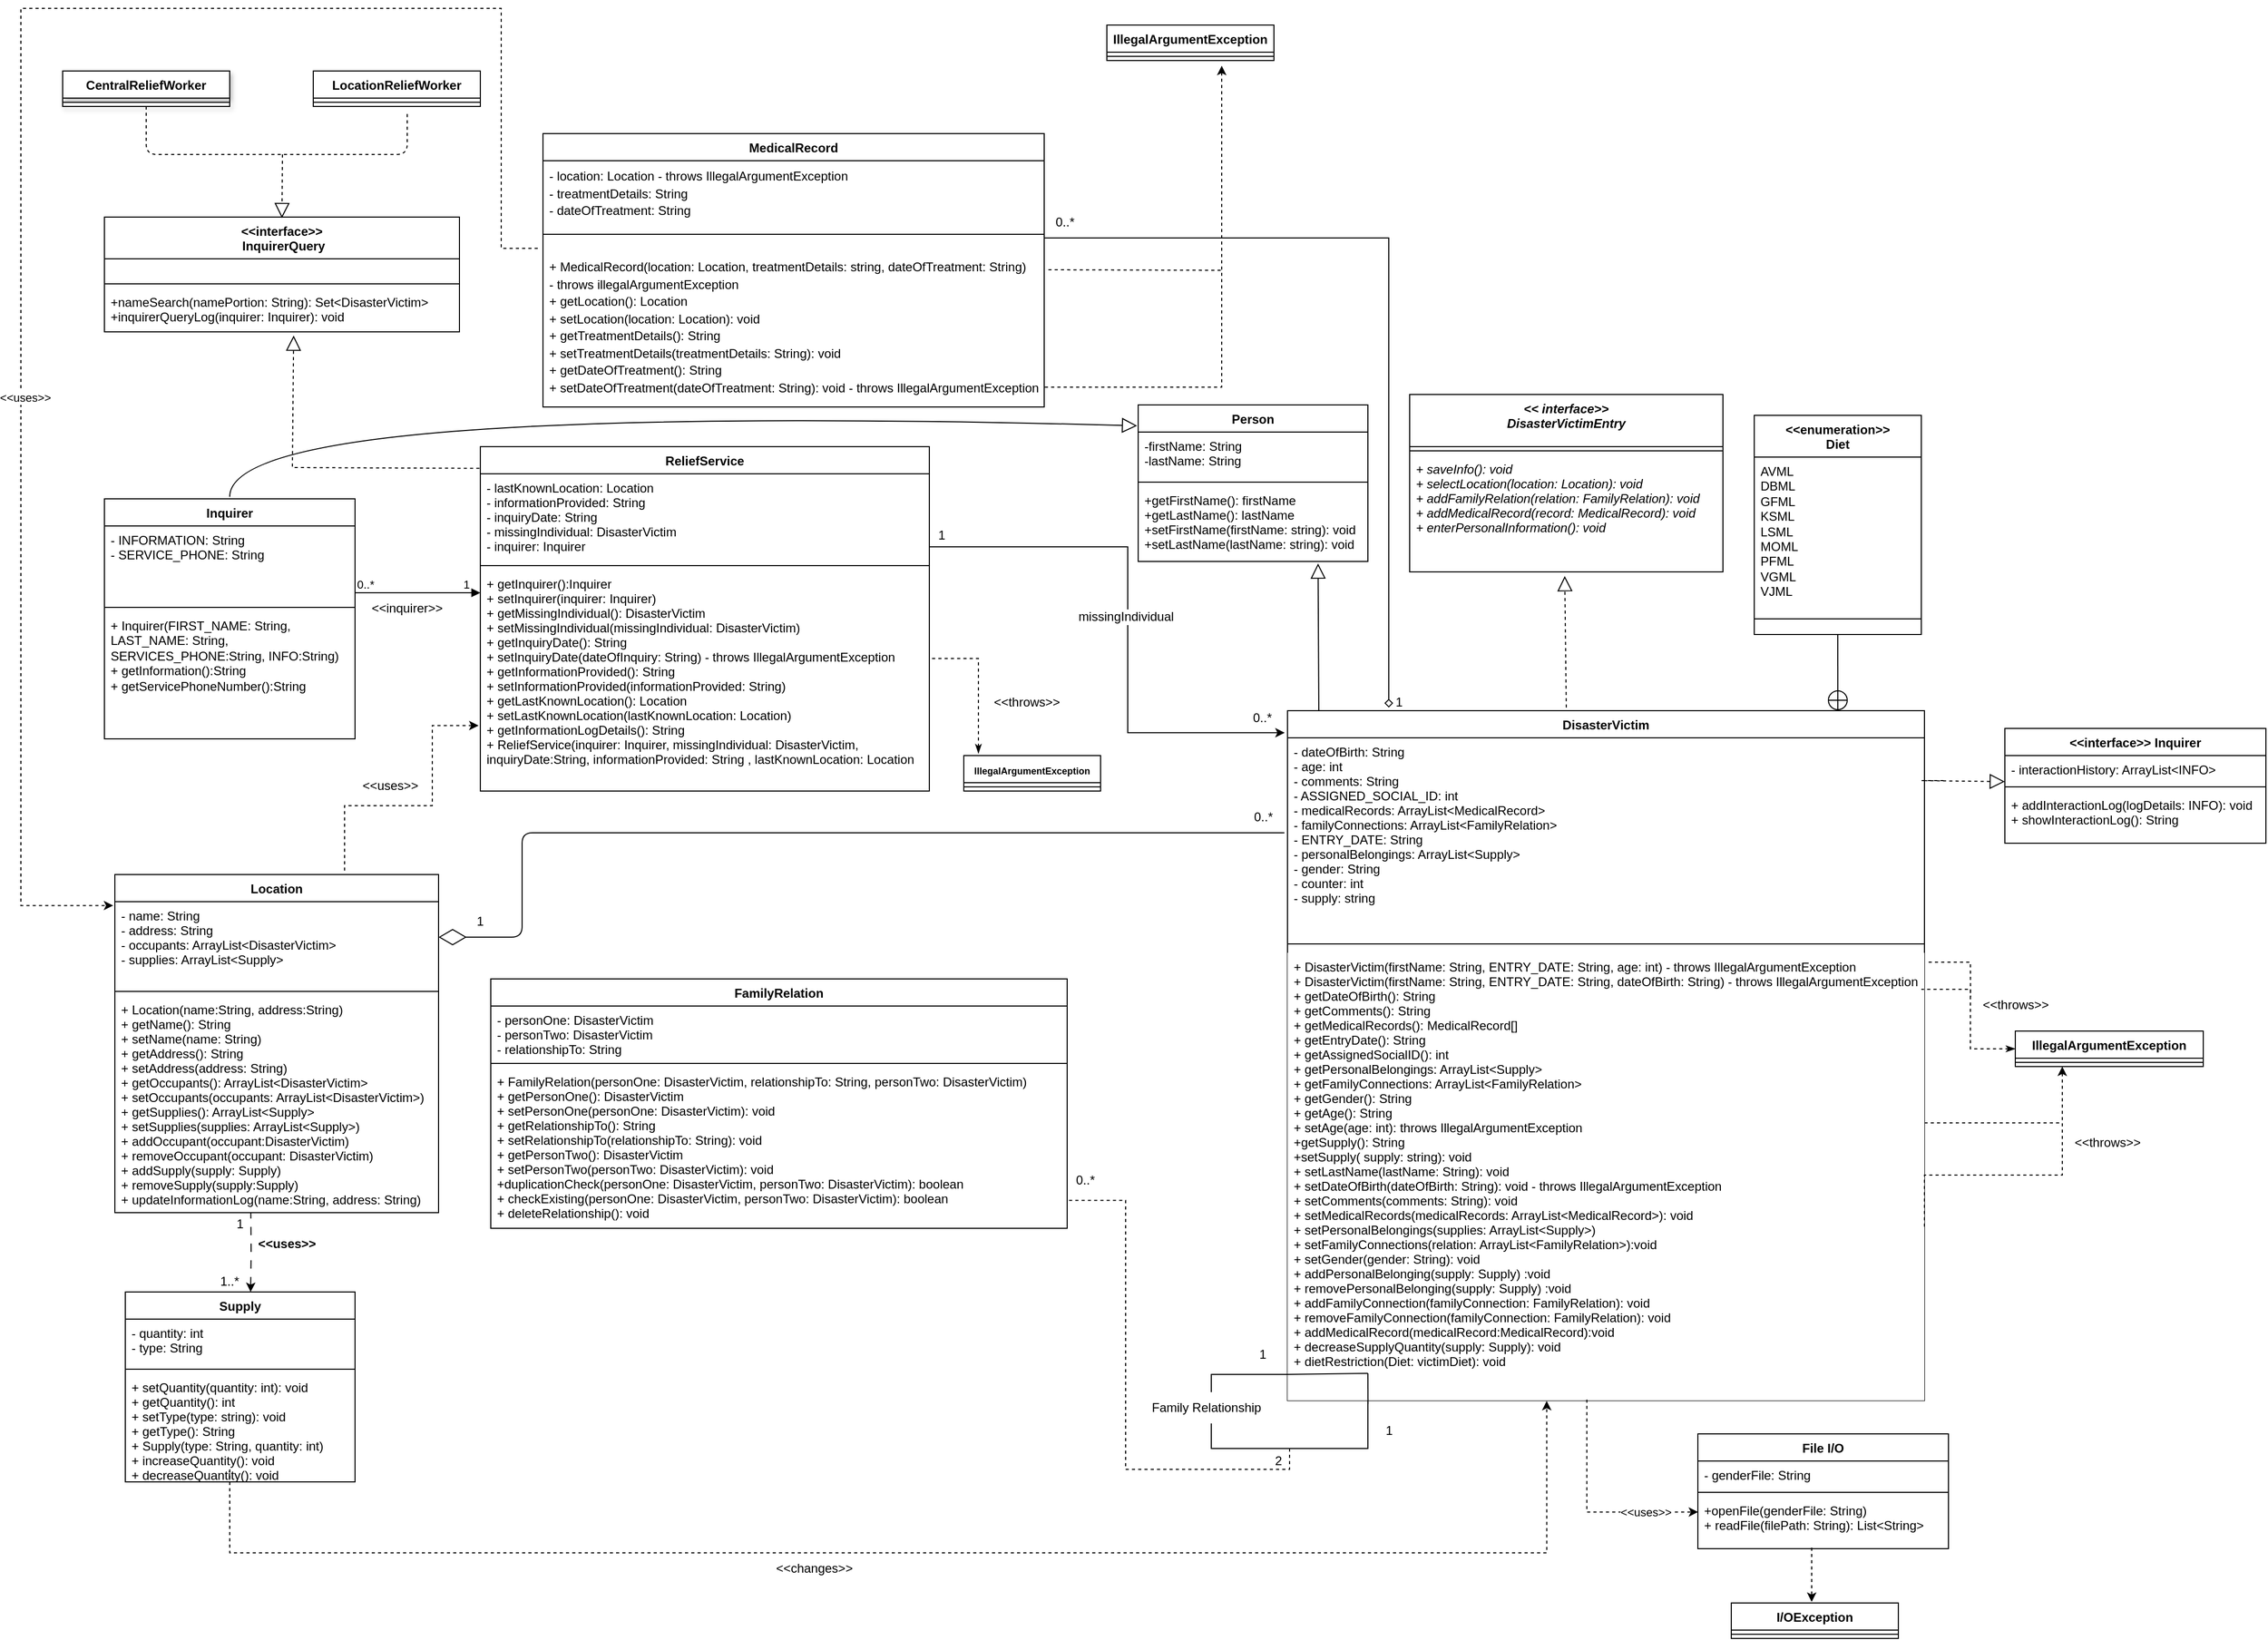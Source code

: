 <mxfile>
    <diagram id="PWnaJAAjkvpCzAV3E7b1" name="Page-1">
        <mxGraphModel dx="7020" dy="6990" grid="1" gridSize="10" guides="0" tooltips="1" connect="1" arrows="1" fold="1" page="1" pageScale="1" pageWidth="850" pageHeight="1100" math="0" shadow="0">
            <root>
                <mxCell id="0"/>
                <mxCell id="1" parent="0"/>
                <mxCell id="344" style="edgeStyle=orthogonalEdgeStyle;rounded=0;orthogonalLoop=1;jettySize=auto;html=1;exitX=0.5;exitY=1;exitDx=0;exitDy=0;entryX=1;entryY=0.826;entryDx=0;entryDy=0;entryPerimeter=0;endArrow=none;endFill=0;dashed=1;" edge="1" parent="1" source="345" target="355">
                    <mxGeometry relative="1" as="geometry">
                        <mxPoint x="655" y="620" as="targetPoint"/>
                        <Array as="points">
                            <mxPoint x="655" y="580"/>
                            <mxPoint x="498" y="580"/>
                            <mxPoint x="498" y="322"/>
                        </Array>
                    </mxGeometry>
                </mxCell>
                <mxCell id="345" value="" style="html=1;whiteSpace=wrap;" vertex="1" parent="1">
                    <mxGeometry x="580" y="489" width="150" height="71" as="geometry"/>
                </mxCell>
                <mxCell id="346" value="DisasterVictim" style="swimlane;fontStyle=1;align=center;verticalAlign=top;childLayout=stackLayout;horizontal=1;startSize=26;horizontalStack=0;resizeParent=1;resizeParentMax=0;resizeLast=0;collapsible=1;marginBottom=0;" vertex="1" parent="1">
                    <mxGeometry x="653" y="-147" width="610" height="661" as="geometry"/>
                </mxCell>
                <mxCell id="347" value="- dateOfBirth: String&#10;- age: int&#10;- comments: String&#10;- ASSIGNED_SOCIAL_ID: int&#10;- medicalRecords: ArrayList&lt;MedicalRecord&gt;&#10;- familyConnections: ArrayList&lt;FamilyRelation&gt;&#10;- ENTRY_DATE: String&#10;- personalBelongings: ArrayList&lt;Supply&gt;&#10;- gender: String&#10;- counter: int&#10;- supply: string&#10;" style="text;strokeColor=none;fillColor=none;align=left;verticalAlign=top;spacingLeft=4;spacingRight=4;overflow=hidden;rotatable=0;points=[[0,0.5],[1,0.5]];portConstraint=eastwest;fontStyle=0" vertex="1" parent="346">
                    <mxGeometry y="26" width="610" height="189" as="geometry"/>
                </mxCell>
                <mxCell id="348" value="" style="line;strokeWidth=1;fillColor=none;align=left;verticalAlign=middle;spacingTop=-1;spacingLeft=3;spacingRight=3;rotatable=0;labelPosition=right;points=[];portConstraint=eastwest;strokeColor=inherit;fontStyle=0" vertex="1" parent="346">
                    <mxGeometry y="215" width="610" height="17" as="geometry"/>
                </mxCell>
                <mxCell id="349" value="+ DisasterVictim(firstName: String, ENTRY_DATE: String, age: int) - throws IllegalArgumentException &#10;+ DisasterVictim(firstName: String, ENTRY_DATE: String, dateOfBirth: String) - throws IllegalArgumentException &#10;+ getDateOfBirth(): String&#10;+ getComments(): String&#10;+ getMedicalRecords(): MedicalRecord[]&#10;+ getEntryDate(): String&#10;+ getAssignedSocialID(): int&#10;+ getPersonalBelongings: ArrayList&lt;Supply&gt;&#10;+ getFamilyConnections: ArrayList&lt;FamilyRelation&gt;&#10;+ getGender(): String&#10;+ getAge(): String&#10;+ setAge(age: int): throws IllegalArgumentException&#10;+getSupply(): String&#10;+setSupply( supply: string): void&#10;+ setLastName(lastName: String): void&#10;+ setDateOfBirth(dateOfBirth: String): void - throws IllegalArgumentException &#10;+ setComments(comments: String): void&#10;+ setMedicalRecords(medicalRecords: ArrayList&lt;MedicalRecord&gt;): void&#10;+ setPersonalBelongings(supplies: ArrayList&lt;Supply&gt;)&#10;+ setFamilyConnections(relation: ArrayList&lt;FamilyRelation&gt;):void&#10;+ setGender(gender: String): void&#10;+ addPersonalBelonging(supply: Supply) :void&#10;+ removePersonalBelonging(supply: Supply) :void&#10;+ addFamilyConnection(familyConnection: FamilyRelation): void&#10;+ removeFamilyConnection(familyConnection: FamilyRelation): void&#10;+ addMedicalRecord(medicalRecord:MedicalRecord):void&#10;+ decreaseSupplyQuantity(supply: Supply): void&#10;+ dietRestriction(Diet: victimDiet): void&#10;  &#10;" style="text;strokeColor=none;fillColor=default;align=left;verticalAlign=top;spacingLeft=4;spacingRight=4;overflow=hidden;rotatable=0;points=[[0,0.5],[1,0.5]];portConstraint=eastwest;fontStyle=0" vertex="1" parent="346">
                    <mxGeometry y="232" width="610" height="429" as="geometry"/>
                </mxCell>
                <mxCell id="350" value="" style="endArrow=none;html=1;rounded=0;" edge="1" parent="346">
                    <mxGeometry width="50" height="50" relative="1" as="geometry">
                        <mxPoint x="-0.004" y="636" as="sourcePoint"/>
                        <mxPoint x="77" y="635" as="targetPoint"/>
                    </mxGeometry>
                </mxCell>
                <mxCell id="351" value="" style="endArrow=none;html=1;rounded=0;entryX=0.07;entryY=0.713;entryDx=0;entryDy=0;entryPerimeter=0;" edge="1" parent="346">
                    <mxGeometry width="50" height="50" relative="1" as="geometry">
                        <mxPoint x="77" y="635" as="sourcePoint"/>
                        <mxPoint x="77.1" y="664.39" as="targetPoint"/>
                    </mxGeometry>
                </mxCell>
                <mxCell id="352" value="FamilyRelation" style="swimlane;fontStyle=1;align=center;verticalAlign=top;childLayout=stackLayout;horizontal=1;startSize=26;horizontalStack=0;resizeParent=1;resizeParentMax=0;resizeLast=0;collapsible=1;marginBottom=0;" vertex="1" parent="1">
                    <mxGeometry x="-110" y="110" width="552" height="239" as="geometry"/>
                </mxCell>
                <mxCell id="353" value="- personOne: DisasterVictim&#10;- personTwo: DisasterVictim&#10;- relationshipTo: String&#10;&#10;" style="text;strokeColor=none;fillColor=none;align=left;verticalAlign=top;spacingLeft=4;spacingRight=4;overflow=hidden;rotatable=0;points=[[0,0.5],[1,0.5]];portConstraint=eastwest;fontStyle=0" vertex="1" parent="352">
                    <mxGeometry y="26" width="552" height="51" as="geometry"/>
                </mxCell>
                <mxCell id="354" value="" style="line;strokeWidth=1;fillColor=none;align=left;verticalAlign=middle;spacingTop=-1;spacingLeft=3;spacingRight=3;rotatable=0;labelPosition=right;points=[];portConstraint=eastwest;strokeColor=inherit;fontStyle=0" vertex="1" parent="352">
                    <mxGeometry y="77" width="552" height="8" as="geometry"/>
                </mxCell>
                <mxCell id="355" value="+ FamilyRelation(personOne: DisasterVictim, relationshipTo: String, personTwo: DisasterVictim)&#10;+ getPersonOne(): DisasterVictim&#10;+ setPersonOne(personOne: DisasterVictim): void&#10;+ getRelationshipTo(): String&#10;+ setRelationshipTo(relationshipTo: String): void&#10;+ getPersonTwo(): DisasterVictim&#10;+ setPersonTwo(personTwo: DisasterVictim): void&#10;+duplicationCheck(personOne: DisasterVictim, personTwo: DisasterVictim): boolean&#10;+ checkExisting(personOne: DisasterVictim, personTwo: DisasterVictim): boolean&#10;+ deleteRelationship(): void&#10;" style="text;strokeColor=none;fillColor=none;align=left;verticalAlign=top;spacingLeft=4;spacingRight=4;overflow=hidden;rotatable=0;points=[[0,0.5],[1,0.5]];portConstraint=eastwest;fontStyle=0" vertex="1" parent="352">
                    <mxGeometry y="85" width="552" height="154" as="geometry"/>
                </mxCell>
                <mxCell id="356" value="ReliefService" style="swimlane;fontStyle=1;align=center;verticalAlign=top;childLayout=stackLayout;horizontal=1;startSize=26;horizontalStack=0;resizeParent=1;resizeParentMax=0;resizeLast=0;collapsible=1;marginBottom=0;" vertex="1" parent="1">
                    <mxGeometry x="-120" y="-400" width="430" height="330" as="geometry"/>
                </mxCell>
                <mxCell id="357" value="- lastKnownLocation: Location&#10;- informationProvided: String&#10;- inquiryDate: String&#10;- missingIndividual: DisasterVictim&#10;- inquirer: Inquirer" style="text;strokeColor=none;fillColor=none;align=left;verticalAlign=top;spacingLeft=4;spacingRight=4;overflow=hidden;rotatable=0;points=[[0,0.5],[1,0.5]];portConstraint=eastwest;fontStyle=0" vertex="1" parent="356">
                    <mxGeometry y="26" width="430" height="84" as="geometry"/>
                </mxCell>
                <mxCell id="358" value="" style="line;strokeWidth=1;fillColor=none;align=left;verticalAlign=middle;spacingTop=-1;spacingLeft=3;spacingRight=3;rotatable=0;labelPosition=right;points=[];portConstraint=eastwest;strokeColor=inherit;fontStyle=0" vertex="1" parent="356">
                    <mxGeometry y="110" width="430" height="8" as="geometry"/>
                </mxCell>
                <mxCell id="359" value="+ getInquirer():Inquirer&#10;+ setInquirer(inquirer: Inquirer)&#10;+ getMissingIndividual(): DisasterVictim&#10;+ setMissingIndividual(missingIndividual: DisasterVictim)&#10;+ getInquiryDate(): String&#10;+ setInquiryDate(dateOfInquiry: String) - throws IllegalArgumentException&#10;+ getInformationProvided(): String&#10;+ setInformationProvided(informationProvided: String)&#10;+ getLastKnownLocation(): Location&#10;+ setLastKnownLocation(lastKnownLocation: Location)&#10;+ getInformationLogDetails(): String&#10;+ ReliefService(inquirer: Inquirer, missingIndividual: DisasterVictim,&#10;inquiryDate:String, informationProvided: String , lastKnownLocation: Location &#10;" style="text;strokeColor=none;fillColor=none;align=left;verticalAlign=top;spacingLeft=4;spacingRight=4;overflow=hidden;rotatable=0;points=[[0,0.5],[1,0.5]];portConstraint=eastwest;fontStyle=0" vertex="1" parent="356">
                    <mxGeometry y="118" width="430" height="212" as="geometry"/>
                </mxCell>
                <mxCell id="360" value="Location" style="swimlane;fontStyle=1;align=center;verticalAlign=top;childLayout=stackLayout;horizontal=1;startSize=26;horizontalStack=0;resizeParent=1;resizeParentMax=0;resizeLast=0;collapsible=1;marginBottom=0;" vertex="1" parent="1">
                    <mxGeometry x="-470" y="10" width="310" height="324" as="geometry"/>
                </mxCell>
                <mxCell id="361" value="- name: String&#10;- address: String&#10;- occupants: ArrayList&lt;DisasterVictim&gt;&#10;- supplies: ArrayList&lt;Supply&gt;&#10;&#10;" style="text;strokeColor=none;fillColor=none;align=left;verticalAlign=top;spacingLeft=4;spacingRight=4;overflow=hidden;rotatable=0;points=[[0,0.5],[1,0.5]];portConstraint=eastwest;fontStyle=0" vertex="1" parent="360">
                    <mxGeometry y="26" width="310" height="82" as="geometry"/>
                </mxCell>
                <mxCell id="362" value="" style="line;strokeWidth=1;fillColor=none;align=left;verticalAlign=middle;spacingTop=-1;spacingLeft=3;spacingRight=3;rotatable=0;labelPosition=right;points=[];portConstraint=eastwest;strokeColor=inherit;fontStyle=0" vertex="1" parent="360">
                    <mxGeometry y="108" width="310" height="8" as="geometry"/>
                </mxCell>
                <mxCell id="363" value="+ Location(name:String, address:String)&#10;+ getName(): String&#10;+ setName(name: String)&#10;+ getAddress(): String&#10;+ setAddress(address: String)&#10;+ getOccupants(): ArrayList&lt;DisasterVictim&gt;&#10;+ setOccupants(occupants: ArrayList&lt;DisasterVictim&gt;)&#10;+ getSupplies(): ArrayList&lt;Supply&gt;&#10;+ setSupplies(supplies: ArrayList&lt;Supply&gt;)&#10;+ addOccupant(occupant:DisasterVictim)&#10;+ removeOccupant(occupant: DisasterVictim)&#10;+ addSupply(supply: Supply)&#10;+ removeSupply(supply:Supply)&#10;+ updateInformationLog(name:String, address: String)&#10;" style="text;strokeColor=none;fillColor=none;align=left;verticalAlign=top;spacingLeft=4;spacingRight=4;overflow=hidden;rotatable=0;points=[[0,0.5],[1,0.5]];portConstraint=eastwest;fontStyle=0" vertex="1" parent="360">
                    <mxGeometry y="116" width="310" height="208" as="geometry"/>
                </mxCell>
                <mxCell id="364" value="Supply" style="swimlane;fontStyle=1;align=center;verticalAlign=top;childLayout=stackLayout;horizontal=1;startSize=26;horizontalStack=0;resizeParent=1;resizeParentMax=0;resizeLast=0;collapsible=1;marginBottom=0;" vertex="1" parent="1">
                    <mxGeometry x="-460" y="410" width="220" height="182" as="geometry"/>
                </mxCell>
                <mxCell id="365" value="- quantity: int &#10;- type: String " style="text;strokeColor=none;fillColor=none;align=left;verticalAlign=top;spacingLeft=4;spacingRight=4;overflow=hidden;rotatable=0;points=[[0,0.5],[1,0.5]];portConstraint=eastwest;fontStyle=0" vertex="1" parent="364">
                    <mxGeometry y="26" width="220" height="44" as="geometry"/>
                </mxCell>
                <mxCell id="366" value="" style="line;strokeWidth=1;fillColor=none;align=left;verticalAlign=middle;spacingTop=-1;spacingLeft=3;spacingRight=3;rotatable=0;labelPosition=right;points=[];portConstraint=eastwest;strokeColor=inherit;fontStyle=0" vertex="1" parent="364">
                    <mxGeometry y="70" width="220" height="8" as="geometry"/>
                </mxCell>
                <mxCell id="367" value="+ setQuantity(quantity: int): void&#10;+ getQuantity(): int &#10;+ setType(type: string): void &#10;+ getType(): String &#10;+ Supply(type: String, quantity: int) &#10;+ increaseQuantity(): void&#10;+ decreaseQuantity(): void" style="text;strokeColor=none;fillColor=none;align=left;verticalAlign=top;spacingLeft=4;spacingRight=4;overflow=hidden;rotatable=0;points=[[0,0.5],[1,0.5]];portConstraint=eastwest;fontStyle=0" vertex="1" parent="364">
                    <mxGeometry y="78" width="220" height="104" as="geometry"/>
                </mxCell>
                <mxCell id="368" value="MedicalRecord" style="swimlane;fontStyle=1;align=center;verticalAlign=top;childLayout=stackLayout;horizontal=1;startSize=26;horizontalStack=0;resizeParent=1;resizeParentMax=0;resizeLast=0;collapsible=1;marginBottom=0;whiteSpace=wrap;html=1;" vertex="1" parent="1">
                    <mxGeometry x="-60" y="-700" width="480" height="262" as="geometry"/>
                </mxCell>
                <mxCell id="369" value="&lt;span id=&quot;docs-internal-guid-a7ea7992-7fff-9580-d091-3d27df31a496&quot;&gt;&lt;p style=&quot;line-height:1.38;margin-top:0pt;margin-bottom:0pt;&quot; dir=&quot;ltr&quot;&gt;&lt;span style=&quot;font-family: Arial, sans-serif; background-color: transparent; font-variant-numeric: normal; font-variant-east-asian: normal; font-variant-alternates: normal; font-variant-position: normal; vertical-align: baseline; white-space-collapse: preserve;&quot;&gt;- location: Location - throws IllegalArgumentException&lt;/span&gt;&lt;/p&gt;&lt;p style=&quot;line-height:1.38;margin-top:0pt;margin-bottom:0pt;&quot; dir=&quot;ltr&quot;&gt;&lt;span style=&quot;font-family: Arial, sans-serif; background-color: transparent; font-variant-numeric: normal; font-variant-east-asian: normal; font-variant-alternates: normal; font-variant-position: normal; vertical-align: baseline; white-space-collapse: preserve;&quot;&gt;- treatmentDetails: String&lt;/span&gt;&lt;/p&gt;&lt;p style=&quot;line-height:1.38;margin-top:0pt;margin-bottom:0pt;&quot; dir=&quot;ltr&quot;&gt;&lt;span style=&quot;font-family: Arial, sans-serif; background-color: transparent; font-variant-numeric: normal; font-variant-east-asian: normal; font-variant-alternates: normal; font-variant-position: normal; vertical-align: baseline; white-space-collapse: preserve;&quot;&gt;- dateOfTreatment: String&lt;/span&gt;&lt;span style=&quot;font-family: Arial, sans-serif; background-color: transparent; font-variant-numeric: normal; font-variant-east-asian: normal; font-variant-alternates: normal; font-variant-position: normal; vertical-align: baseline; white-space-collapse: preserve;&quot;&gt;&lt;br&gt;&lt;br&gt;&lt;/span&gt;&lt;/p&gt;&lt;br&gt;&lt;/span&gt;" style="text;strokeColor=none;fillColor=none;align=left;verticalAlign=top;spacingLeft=4;spacingRight=4;overflow=hidden;rotatable=0;points=[[0,0.5],[1,0.5]];portConstraint=eastwest;whiteSpace=wrap;html=1;fontStyle=0" vertex="1" parent="368">
                    <mxGeometry y="26" width="480" height="54" as="geometry"/>
                </mxCell>
                <mxCell id="370" value="" style="line;strokeWidth=1;fillColor=none;align=left;verticalAlign=middle;spacingTop=-1;spacingLeft=3;spacingRight=3;rotatable=0;labelPosition=right;points=[];portConstraint=eastwest;strokeColor=inherit;fontStyle=0" vertex="1" parent="368">
                    <mxGeometry y="80" width="480" height="33" as="geometry"/>
                </mxCell>
                <mxCell id="371" value="&lt;p style=&quot;line-height: 1.38; margin-top: 0pt; margin-bottom: 0pt;&quot; dir=&quot;ltr&quot;&gt;&lt;span style=&quot;font-family: Arial, sans-serif; background-color: transparent; font-variant-numeric: normal; font-variant-east-asian: normal; font-variant-alternates: normal; font-variant-position: normal; vertical-align: baseline; white-space-collapse: preserve;&quot;&gt;&lt;font style=&quot;font-size: 12px;&quot;&gt;+ MedicalRecord(location: Location, treatmentDetails: string, dateOfTreatment: String)&lt;/font&gt;&lt;/span&gt;&lt;/p&gt;&lt;p style=&quot;line-height: 1.38; margin-top: 0pt; margin-bottom: 0pt;&quot; dir=&quot;ltr&quot;&gt;&lt;span style=&quot;font-family: Arial, sans-serif; background-color: transparent; font-variant-numeric: normal; font-variant-east-asian: normal; font-variant-alternates: normal; font-variant-position: normal; vertical-align: baseline; white-space-collapse: preserve;&quot;&gt;&lt;font style=&quot;font-size: 12px;&quot;&gt;- throws illegalArgumentException&lt;/font&gt;&lt;/span&gt;&lt;/p&gt;&lt;p style=&quot;line-height: 1.38; margin-top: 0pt; margin-bottom: 0pt;&quot; dir=&quot;ltr&quot;&gt;&lt;span style=&quot;font-family: Arial, sans-serif; background-color: transparent; font-variant-numeric: normal; font-variant-east-asian: normal; font-variant-alternates: normal; font-variant-position: normal; vertical-align: baseline; white-space-collapse: preserve;&quot;&gt;&lt;font style=&quot;font-size: 12px;&quot;&gt;+ getLocation(): Location&lt;/font&gt;&lt;/span&gt;&lt;/p&gt;&lt;p style=&quot;line-height: 1.38; margin-top: 0pt; margin-bottom: 0pt;&quot; dir=&quot;ltr&quot;&gt;&lt;span style=&quot;font-family: Arial, sans-serif; background-color: transparent; font-variant-numeric: normal; font-variant-east-asian: normal; font-variant-alternates: normal; font-variant-position: normal; vertical-align: baseline; white-space-collapse: preserve;&quot;&gt;&lt;font style=&quot;font-size: 12px;&quot;&gt;+ setLocation(location: Location): void&lt;/font&gt;&lt;/span&gt;&lt;/p&gt;&lt;p style=&quot;line-height: 1.38; margin-top: 0pt; margin-bottom: 0pt;&quot; dir=&quot;ltr&quot;&gt;&lt;span style=&quot;font-family: Arial, sans-serif; background-color: transparent; font-variant-numeric: normal; font-variant-east-asian: normal; font-variant-alternates: normal; font-variant-position: normal; vertical-align: baseline; white-space-collapse: preserve;&quot;&gt;&lt;font style=&quot;font-size: 12px;&quot;&gt;+ getTreatmentDetails(): String&lt;/font&gt;&lt;/span&gt;&lt;/p&gt;&lt;p style=&quot;line-height: 1.38; margin-top: 0pt; margin-bottom: 0pt;&quot; dir=&quot;ltr&quot;&gt;&lt;span style=&quot;font-family: Arial, sans-serif; background-color: transparent; font-variant-numeric: normal; font-variant-east-asian: normal; font-variant-alternates: normal; font-variant-position: normal; vertical-align: baseline; white-space-collapse: preserve;&quot;&gt;&lt;font style=&quot;font-size: 12px;&quot;&gt;+ setTreatmentDetails(treatmentDetails: String): void&lt;/font&gt;&lt;/span&gt;&lt;/p&gt;&lt;p style=&quot;line-height: 1.38; margin-top: 0pt; margin-bottom: 0pt;&quot; dir=&quot;ltr&quot;&gt;&lt;span style=&quot;font-family: Arial, sans-serif; background-color: transparent; font-variant-numeric: normal; font-variant-east-asian: normal; font-variant-alternates: normal; font-variant-position: normal; vertical-align: baseline; white-space-collapse: preserve;&quot;&gt;&lt;font style=&quot;font-size: 12px;&quot;&gt;+ getDateOfTreatment(): String&lt;/font&gt;&lt;/span&gt;&lt;/p&gt;&lt;p style=&quot;line-height: 1.38; margin-top: 0pt; margin-bottom: 0pt;&quot; dir=&quot;ltr&quot;&gt;&lt;span style=&quot;font-family: Arial, sans-serif; background-color: transparent; font-variant-numeric: normal; font-variant-east-asian: normal; font-variant-alternates: normal; font-variant-position: normal; vertical-align: baseline; white-space-collapse: preserve;&quot;&gt;&lt;font style=&quot;font-size: 12px;&quot;&gt;+ setDateOfTreatment(dateOfTreatment: String): void - throws IllegalArgumentException&lt;/font&gt;&lt;/span&gt;&lt;/p&gt;" style="text;strokeColor=none;fillColor=none;align=left;verticalAlign=top;spacingLeft=4;spacingRight=4;overflow=hidden;rotatable=0;points=[[0,0.5],[1,0.5]];portConstraint=eastwest;whiteSpace=wrap;html=1;fontStyle=0" vertex="1" parent="368">
                    <mxGeometry y="113" width="480" height="149" as="geometry"/>
                </mxCell>
                <mxCell id="372" value="&amp;lt;&amp;lt;enumeration&amp;gt;&amp;gt; &lt;br&gt;Diet" style="swimlane;fontStyle=1;align=center;verticalAlign=top;childLayout=stackLayout;horizontal=1;startSize=40;horizontalStack=0;resizeParent=1;resizeParentMax=0;resizeLast=0;collapsible=1;marginBottom=0;whiteSpace=wrap;html=1;" vertex="1" parent="1">
                    <mxGeometry x="1100" y="-430" width="160" height="210" as="geometry"/>
                </mxCell>
                <mxCell id="373" value="&lt;div&gt;AVML&amp;nbsp;&lt;/div&gt;&lt;div&gt;DBML&amp;nbsp;&lt;/div&gt;&lt;div&gt;GFML&amp;nbsp;&lt;/div&gt;&lt;div&gt;KSML&lt;/div&gt;&lt;div&gt;LSML&amp;nbsp;&lt;/div&gt;&lt;div&gt;MOML&lt;/div&gt;&lt;div&gt;PFML&amp;nbsp;&lt;/div&gt;&lt;div&gt;VGML&amp;nbsp;&lt;/div&gt;&lt;div&gt;VJML&lt;/div&gt;&lt;div&gt;&lt;br&gt;&lt;/div&gt;" style="text;strokeColor=none;fillColor=none;align=left;verticalAlign=top;spacingLeft=4;spacingRight=4;overflow=hidden;rotatable=0;points=[[0,0.5],[1,0.5]];portConstraint=eastwest;whiteSpace=wrap;html=1;fontStyle=0" vertex="1" parent="372">
                    <mxGeometry y="40" width="160" height="140" as="geometry"/>
                </mxCell>
                <mxCell id="374" value="" style="line;strokeWidth=1;fillColor=none;align=left;verticalAlign=middle;spacingTop=-1;spacingLeft=3;spacingRight=3;rotatable=0;labelPosition=right;points=[];portConstraint=eastwest;strokeColor=inherit;fontStyle=0" vertex="1" parent="372">
                    <mxGeometry y="180" width="160" height="30" as="geometry"/>
                </mxCell>
                <mxCell id="375" value="" style="endArrow=circlePlus;startArrow=none;endFill=0;startFill=0;endSize=8;html=1;rounded=0;exitX=0.5;exitY=1;exitDx=0;exitDy=0;entryX=0.864;entryY=0;entryDx=0;entryDy=0;entryPerimeter=0;" edge="1" parent="1" source="372" target="346">
                    <mxGeometry width="160" relative="1" as="geometry">
                        <mxPoint x="680" y="-260" as="sourcePoint"/>
                        <mxPoint x="840" y="-260" as="targetPoint"/>
                    </mxGeometry>
                </mxCell>
                <mxCell id="376" value="Family Relationship" style="text;html=1;align=center;verticalAlign=middle;resizable=0;points=[];autosize=1;fillColor=default;" vertex="1" parent="1">
                    <mxGeometry x="510" y="506" width="130" height="30" as="geometry"/>
                </mxCell>
                <mxCell id="377" value="0..*" style="text;html=1;align=center;verticalAlign=middle;resizable=0;points=[];autosize=1;strokeColor=none;fillColor=none;" vertex="1" parent="1">
                    <mxGeometry x="439" y="288" width="40" height="30" as="geometry"/>
                </mxCell>
                <mxCell id="378" value="2" style="text;html=1;align=center;verticalAlign=middle;resizable=0;points=[];autosize=1;strokeColor=none;fillColor=none;" vertex="1" parent="1">
                    <mxGeometry x="629" y="557" width="30" height="30" as="geometry"/>
                </mxCell>
                <mxCell id="379" value="1" style="text;html=1;align=center;verticalAlign=middle;resizable=0;points=[];autosize=1;strokeColor=none;fillColor=none;" vertex="1" parent="1">
                    <mxGeometry x="614" y="455" width="30" height="30" as="geometry"/>
                </mxCell>
                <mxCell id="380" value="1" style="text;html=1;align=center;verticalAlign=middle;resizable=0;points=[];autosize=1;strokeColor=none;fillColor=none;" vertex="1" parent="1">
                    <mxGeometry x="735" y="528" width="30" height="30" as="geometry"/>
                </mxCell>
                <mxCell id="381" style="edgeStyle=orthogonalEdgeStyle;rounded=0;orthogonalLoop=1;jettySize=auto;html=1;exitX=0.25;exitY=1;exitDx=0;exitDy=0;entryX=1;entryY=0.75;entryDx=0;entryDy=0;dashed=1;startArrow=classic;startFill=1;endArrow=none;endFill=0;" edge="1" parent="1" source="382" target="346">
                    <mxGeometry relative="1" as="geometry">
                        <Array as="points">
                            <mxPoint x="1395" y="298"/>
                            <mxPoint x="1263" y="298"/>
                        </Array>
                    </mxGeometry>
                </mxCell>
                <mxCell id="382" value="IllegalArgumentException" style="swimlane;fontStyle=1;align=center;verticalAlign=top;childLayout=stackLayout;horizontal=1;startSize=26;horizontalStack=0;resizeParent=1;resizeParentMax=0;resizeLast=0;collapsible=1;marginBottom=0;whiteSpace=wrap;html=1;" vertex="1" parent="1">
                    <mxGeometry x="1350" y="160" width="180" height="34" as="geometry"/>
                </mxCell>
                <mxCell id="383" value="" style="line;strokeWidth=1;fillColor=none;align=left;verticalAlign=middle;spacingTop=-1;spacingLeft=3;spacingRight=3;rotatable=0;labelPosition=right;points=[];portConstraint=eastwest;strokeColor=inherit;" vertex="1" parent="382">
                    <mxGeometry y="26" width="180" height="8" as="geometry"/>
                </mxCell>
                <mxCell id="384" style="edgeStyle=orthogonalEdgeStyle;rounded=0;orthogonalLoop=1;jettySize=auto;html=1;exitX=0;exitY=0.5;exitDx=0;exitDy=0;endArrow=none;endFill=0;startArrow=classicThin;startFill=1;dashed=1;" edge="1" parent="1" source="382">
                    <mxGeometry relative="1" as="geometry">
                        <mxPoint x="1260" y="120.0" as="targetPoint"/>
                        <Array as="points">
                            <mxPoint x="1307" y="177"/>
                            <mxPoint x="1307" y="120"/>
                            <mxPoint x="1270" y="120"/>
                        </Array>
                    </mxGeometry>
                </mxCell>
                <mxCell id="385" value="&amp;lt;&amp;lt;throws&amp;gt;&amp;gt;" style="text;html=1;align=center;verticalAlign=middle;resizable=0;points=[];autosize=1;strokeColor=none;fillColor=none;" vertex="1" parent="1">
                    <mxGeometry x="1305" y="120" width="90" height="30" as="geometry"/>
                </mxCell>
                <mxCell id="386" value="&amp;lt;&amp;lt;throws&amp;gt;&amp;gt;" style="text;html=1;align=center;verticalAlign=middle;resizable=0;points=[];autosize=1;strokeColor=none;fillColor=none;" vertex="1" parent="1">
                    <mxGeometry x="1393" y="252" width="90" height="30" as="geometry"/>
                </mxCell>
                <mxCell id="387" value="&lt;&lt; interface&gt;&gt;&#10;DisasterVictimEntry" style="swimlane;fontStyle=3;align=center;verticalAlign=top;childLayout=stackLayout;horizontal=1;startSize=50;horizontalStack=0;resizeParent=1;resizeParentMax=0;resizeLast=0;collapsible=1;marginBottom=0;" vertex="1" parent="1">
                    <mxGeometry x="770" y="-450" width="300" height="170" as="geometry"/>
                </mxCell>
                <mxCell id="388" value="" style="line;strokeWidth=1;fillColor=none;align=left;verticalAlign=middle;spacingTop=-1;spacingLeft=3;spacingRight=3;rotatable=0;labelPosition=right;points=[];portConstraint=eastwest;strokeColor=inherit;fontStyle=2" vertex="1" parent="387">
                    <mxGeometry y="50" width="300" height="8" as="geometry"/>
                </mxCell>
                <mxCell id="389" value="+ saveInfo(): void &#10;+ selectLocation(location: Location): void &#10;+ addFamilyRelation(relation: FamilyRelation): void&#10;+ addMedicalRecord(record: MedicalRecord): void&#10;+ enterPersonalInformation(): void&#10;&#10;" style="text;strokeColor=none;fillColor=none;align=left;verticalAlign=top;spacingLeft=4;spacingRight=4;overflow=hidden;rotatable=0;points=[[0,0.5],[1,0.5]];portConstraint=eastwest;fontStyle=2" vertex="1" parent="387">
                    <mxGeometry y="58" width="300" height="112" as="geometry"/>
                </mxCell>
                <mxCell id="390" value="Inquirer" style="swimlane;fontStyle=1;align=center;verticalAlign=top;childLayout=stackLayout;horizontal=1;startSize=26;horizontalStack=0;resizeParent=1;resizeParentMax=0;resizeLast=0;collapsible=1;marginBottom=0;whiteSpace=wrap;html=1;" vertex="1" parent="1">
                    <mxGeometry x="-480" y="-350" width="240" height="230" as="geometry"/>
                </mxCell>
                <mxCell id="391" value="&lt;div&gt;- INFORMATION: String&lt;/div&gt;&lt;div&gt;- SERVICE_PHONE: String&lt;/div&gt;" style="text;strokeColor=none;fillColor=none;align=left;verticalAlign=top;spacingLeft=4;spacingRight=4;overflow=hidden;rotatable=0;points=[[0,0.5],[1,0.5]];portConstraint=eastwest;whiteSpace=wrap;html=1;" vertex="1" parent="390">
                    <mxGeometry y="26" width="240" height="74" as="geometry"/>
                </mxCell>
                <mxCell id="392" value="" style="line;strokeWidth=1;fillColor=none;align=left;verticalAlign=middle;spacingTop=-1;spacingLeft=3;spacingRight=3;rotatable=0;labelPosition=right;points=[];portConstraint=eastwest;strokeColor=inherit;" vertex="1" parent="390">
                    <mxGeometry y="100" width="240" height="8" as="geometry"/>
                </mxCell>
                <mxCell id="393" value="&lt;div&gt;+ Inquirer(FIRST_NAME: String, LAST_NAME: String, SERVICES_PHONE:String, INFO:String)&lt;/div&gt;&lt;div&gt;+ getInformation():String&amp;nbsp;&lt;/div&gt;&lt;div&gt;+ getServicePhoneNumber():String&lt;/div&gt;&lt;div&gt;&lt;br&gt;&lt;/div&gt;" style="text;strokeColor=none;fillColor=none;align=left;verticalAlign=top;spacingLeft=4;spacingRight=4;overflow=hidden;rotatable=0;points=[[0,0.5],[1,0.5]];portConstraint=eastwest;whiteSpace=wrap;html=1;" vertex="1" parent="390">
                    <mxGeometry y="108" width="240" height="122" as="geometry"/>
                </mxCell>
                <mxCell id="394" value="" style="endArrow=block;endFill=1;html=1;edgeStyle=orthogonalEdgeStyle;align=left;verticalAlign=top;" edge="1" parent="1">
                    <mxGeometry x="-1" relative="1" as="geometry">
                        <mxPoint x="-240" y="-260" as="sourcePoint"/>
                        <mxPoint x="-120" y="-260" as="targetPoint"/>
                    </mxGeometry>
                </mxCell>
                <mxCell id="395" value="" style="endArrow=none;html=1;edgeStyle=orthogonalEdgeStyle;" edge="1" parent="1">
                    <mxGeometry relative="1" as="geometry">
                        <mxPoint x="-240" y="-260" as="sourcePoint"/>
                        <mxPoint x="-130" y="-260" as="targetPoint"/>
                    </mxGeometry>
                </mxCell>
                <mxCell id="396" value="0..*" style="edgeLabel;resizable=0;html=1;align=left;verticalAlign=bottom;" connectable="0" vertex="1" parent="395">
                    <mxGeometry x="-1" relative="1" as="geometry"/>
                </mxCell>
                <mxCell id="397" value="1" style="edgeLabel;resizable=0;html=1;align=right;verticalAlign=bottom;" connectable="0" vertex="1" parent="395">
                    <mxGeometry x="1" relative="1" as="geometry"/>
                </mxCell>
                <mxCell id="398" value="&lt;div&gt;&amp;lt;&amp;lt;interface&amp;gt;&amp;gt;&lt;/div&gt;&lt;div&gt;&amp;nbsp;InquirerQuery&lt;/div&gt;" style="swimlane;fontStyle=1;align=center;verticalAlign=top;childLayout=stackLayout;horizontal=1;startSize=40;horizontalStack=0;resizeParent=1;resizeParentMax=0;resizeLast=0;collapsible=1;marginBottom=0;whiteSpace=wrap;html=1;" vertex="1" parent="1">
                    <mxGeometry x="-480" y="-620" width="340" height="110" as="geometry"/>
                </mxCell>
                <mxCell id="399" value="&lt;div&gt;&lt;br&gt;&lt;/div&gt;" style="text;strokeColor=none;fillColor=none;align=left;verticalAlign=top;spacingLeft=4;spacingRight=4;overflow=hidden;rotatable=0;points=[[0,0.5],[1,0.5]];portConstraint=eastwest;whiteSpace=wrap;html=1;" vertex="1" parent="398">
                    <mxGeometry y="40" width="340" height="20" as="geometry"/>
                </mxCell>
                <mxCell id="400" value="" style="line;strokeWidth=1;fillColor=none;align=left;verticalAlign=middle;spacingTop=-1;spacingLeft=3;spacingRight=3;rotatable=0;labelPosition=right;points=[];portConstraint=eastwest;strokeColor=inherit;" vertex="1" parent="398">
                    <mxGeometry y="60" width="340" height="8" as="geometry"/>
                </mxCell>
                <mxCell id="401" value="+nameSearch(namePortion: String): Set&amp;lt;DisasterVictim&amp;gt;&lt;br&gt;+inquirerQueryLog(inquirer: Inquirer): void" style="text;strokeColor=none;fillColor=none;align=left;verticalAlign=top;spacingLeft=4;spacingRight=4;overflow=hidden;rotatable=0;points=[[0,0.5],[1,0.5]];portConstraint=eastwest;whiteSpace=wrap;html=1;" vertex="1" parent="398">
                    <mxGeometry y="68" width="340" height="42" as="geometry"/>
                </mxCell>
                <mxCell id="402" value="" style="endArrow=block;dashed=1;endFill=0;endSize=12;html=1;rounded=0;exitX=-0.002;exitY=0.063;exitDx=0;exitDy=0;exitPerimeter=0;entryX=0.533;entryY=1.084;entryDx=0;entryDy=0;entryPerimeter=0;" edge="1" parent="1" source="356" target="401">
                    <mxGeometry width="160" relative="1" as="geometry">
                        <mxPoint x="-340" y="-380" as="sourcePoint"/>
                        <mxPoint x="-300" y="-430" as="targetPoint"/>
                        <Array as="points">
                            <mxPoint x="-300" y="-380"/>
                        </Array>
                    </mxGeometry>
                </mxCell>
                <mxCell id="403" style="edgeStyle=orthogonalEdgeStyle;rounded=0;orthogonalLoop=1;jettySize=auto;html=1;dashed=1;dashPattern=8 8;endArrow=none;endFill=0;startArrow=classic;startFill=1;entryX=0.42;entryY=1.002;entryDx=0;entryDy=0;entryPerimeter=0;" edge="1" parent="1" target="363">
                    <mxGeometry relative="1" as="geometry">
                        <mxPoint x="-340" y="340" as="targetPoint"/>
                        <Array as="points"/>
                        <mxPoint x="-340" y="410.0" as="sourcePoint"/>
                    </mxGeometry>
                </mxCell>
                <mxCell id="404" value="&lt;&lt;uses&gt;&gt;" style="text;align=center;fontStyle=1;verticalAlign=middle;spacingLeft=3;spacingRight=3;strokeColor=none;rotatable=0;points=[[0,0.5],[1,0.5]];portConstraint=eastwest;" vertex="1" parent="1">
                    <mxGeometry x="-340" y="350" width="70" height="26" as="geometry"/>
                </mxCell>
                <mxCell id="405" value="1..*" style="text;html=1;strokeColor=none;fillColor=none;align=center;verticalAlign=middle;whiteSpace=wrap;rounded=0;" vertex="1" parent="1">
                    <mxGeometry x="-380" y="390" width="40" height="20" as="geometry"/>
                </mxCell>
                <mxCell id="406" value="1" style="text;html=1;strokeColor=none;fillColor=none;align=center;verticalAlign=middle;whiteSpace=wrap;rounded=0;" vertex="1" parent="1">
                    <mxGeometry x="-380" y="330" width="60" height="30" as="geometry"/>
                </mxCell>
                <mxCell id="407" style="edgeStyle=orthogonalEdgeStyle;rounded=0;orthogonalLoop=1;jettySize=auto;html=1;endArrow=classic;endFill=1;dashed=1;entryX=0.407;entryY=1.001;entryDx=0;entryDy=0;entryPerimeter=0;" edge="1" parent="1" target="349">
                    <mxGeometry relative="1" as="geometry">
                        <mxPoint x="1430" y="660" as="targetPoint"/>
                        <Array as="points">
                            <mxPoint x="-360" y="660"/>
                            <mxPoint x="901" y="660"/>
                        </Array>
                        <mxPoint x="-360" y="580.0" as="sourcePoint"/>
                    </mxGeometry>
                </mxCell>
                <mxCell id="408" value="&amp;lt;&amp;lt;changes&amp;gt;&amp;gt;" style="text;html=1;strokeColor=none;fillColor=none;align=center;verticalAlign=middle;whiteSpace=wrap;rounded=0;" vertex="1" parent="1">
                    <mxGeometry x="170" y="660" width="60" height="30" as="geometry"/>
                </mxCell>
                <mxCell id="409" value="&amp;lt;&amp;lt;uses&amp;gt;&amp;gt;" style="text;html=1;strokeColor=none;fillColor=none;align=center;verticalAlign=middle;whiteSpace=wrap;rounded=0;" vertex="1" parent="1">
                    <mxGeometry x="-236" y="-90" width="60" height="30" as="geometry"/>
                </mxCell>
                <mxCell id="410" value="&amp;lt;&amp;lt;inquirer&amp;gt;&amp;gt;" style="text;html=1;strokeColor=none;fillColor=none;align=center;verticalAlign=middle;whiteSpace=wrap;rounded=0;" vertex="1" parent="1">
                    <mxGeometry x="-220" y="-260" width="60" height="30" as="geometry"/>
                </mxCell>
                <mxCell id="411" style="edgeStyle=orthogonalEdgeStyle;rounded=0;orthogonalLoop=1;jettySize=auto;html=1;dashed=1;endArrow=classic;endFill=1;entryX=-0.005;entryY=0.045;entryDx=0;entryDy=0;entryPerimeter=0;" edge="1" parent="1" target="361">
                    <mxGeometry relative="1" as="geometry">
                        <mxPoint x="-480" y="40" as="targetPoint"/>
                        <mxPoint x="-65" y="-590" as="sourcePoint"/>
                        <Array as="points">
                            <mxPoint x="-100" y="-590"/>
                            <mxPoint x="-100" y="-820"/>
                            <mxPoint x="-560" y="-820"/>
                            <mxPoint x="-560" y="40"/>
                        </Array>
                    </mxGeometry>
                </mxCell>
                <mxCell id="412" value="&amp;lt;&amp;lt;uses&amp;gt;&amp;gt;" style="edgeLabel;html=1;align=center;verticalAlign=middle;resizable=0;points=[];" connectable="0" vertex="1" parent="411">
                    <mxGeometry x="0.311" y="4" relative="1" as="geometry">
                        <mxPoint y="1" as="offset"/>
                    </mxGeometry>
                </mxCell>
                <mxCell id="413" style="edgeStyle=orthogonalEdgeStyle;rounded=0;orthogonalLoop=1;jettySize=auto;html=1;exitX=1;exitY=0.5;exitDx=0;exitDy=0;endArrow=diamond;endFill=0;" edge="1" parent="1">
                    <mxGeometry relative="1" as="geometry">
                        <mxPoint x="420" y="-600" as="sourcePoint"/>
                        <mxPoint x="750" y="-150" as="targetPoint"/>
                        <Array as="points">
                            <mxPoint x="750" y="-600"/>
                        </Array>
                    </mxGeometry>
                </mxCell>
                <mxCell id="414" value="0..*" style="text;html=1;strokeColor=none;fillColor=none;align=center;verticalAlign=middle;whiteSpace=wrap;rounded=0;" vertex="1" parent="1">
                    <mxGeometry x="410" y="-630" width="60" height="30" as="geometry"/>
                </mxCell>
                <mxCell id="415" value="1" style="text;html=1;strokeColor=none;fillColor=none;align=center;verticalAlign=middle;whiteSpace=wrap;rounded=0;" vertex="1" parent="1">
                    <mxGeometry x="750" y="-170" width="20" height="30" as="geometry"/>
                </mxCell>
                <mxCell id="416" style="edgeStyle=orthogonalEdgeStyle;rounded=0;orthogonalLoop=1;jettySize=auto;html=1;exitX=1;exitY=0.5;exitDx=0;exitDy=0;entryX=0.855;entryY=0.971;entryDx=0;entryDy=0;entryPerimeter=0;" edge="1" parent="1" target="419">
                    <mxGeometry relative="1" as="geometry">
                        <mxPoint x="310" y="-304" as="sourcePoint"/>
                        <mxPoint x="592" y="-211" as="targetPoint"/>
                        <Array as="points">
                            <mxPoint x="500" y="-304"/>
                            <mxPoint x="500" y="-126"/>
                        </Array>
                    </mxGeometry>
                </mxCell>
                <mxCell id="417" value="missingIndividual" style="edgeLabel;html=1;align=center;verticalAlign=middle;resizable=0;points=[];fontSize=12;" connectable="0" vertex="1" parent="416">
                    <mxGeometry x="-0.004" y="-2" relative="1" as="geometry">
                        <mxPoint y="-1" as="offset"/>
                    </mxGeometry>
                </mxCell>
                <mxCell id="418" value="1" style="text;html=1;strokeColor=none;fillColor=none;align=center;verticalAlign=middle;whiteSpace=wrap;rounded=0;" vertex="1" parent="1">
                    <mxGeometry x="292" y="-330" width="60" height="30" as="geometry"/>
                </mxCell>
                <mxCell id="419" value="0..*" style="text;html=1;strokeColor=none;fillColor=none;align=center;verticalAlign=middle;whiteSpace=wrap;rounded=0;" vertex="1" parent="1">
                    <mxGeometry x="599" y="-155" width="60" height="30" as="geometry"/>
                </mxCell>
                <mxCell id="420" value="" style="endArrow=block;dashed=1;endFill=0;endSize=12;html=1;rounded=0;entryX=0.495;entryY=1.036;entryDx=0;entryDy=0;entryPerimeter=0;" edge="1" parent="1" target="389">
                    <mxGeometry width="160" relative="1" as="geometry">
                        <mxPoint x="920" y="-150" as="sourcePoint"/>
                        <mxPoint x="920" y="-270" as="targetPoint"/>
                    </mxGeometry>
                </mxCell>
                <mxCell id="421" value="" style="endArrow=diamondThin;endFill=0;endSize=24;html=1;" edge="1" parent="1">
                    <mxGeometry width="160" relative="1" as="geometry">
                        <mxPoint x="650" y="-30" as="sourcePoint"/>
                        <mxPoint x="-160" y="70" as="targetPoint"/>
                        <Array as="points">
                            <mxPoint x="-80" y="-30"/>
                            <mxPoint x="-80" y="70"/>
                        </Array>
                    </mxGeometry>
                </mxCell>
                <mxCell id="422" value="1" style="text;html=1;strokeColor=none;fillColor=none;align=center;verticalAlign=middle;whiteSpace=wrap;rounded=0;" vertex="1" parent="1">
                    <mxGeometry x="-150" y="40" width="60" height="30" as="geometry"/>
                </mxCell>
                <mxCell id="423" value="0..*" style="text;html=1;strokeColor=none;fillColor=none;align=center;verticalAlign=middle;whiteSpace=wrap;rounded=0;" vertex="1" parent="1">
                    <mxGeometry x="600" y="-60" width="60" height="30" as="geometry"/>
                </mxCell>
                <mxCell id="424" value="CentralReliefWorker" style="swimlane;fontStyle=1;align=center;verticalAlign=top;childLayout=stackLayout;horizontal=1;startSize=26;horizontalStack=0;resizeParent=1;resizeParentMax=0;resizeLast=0;collapsible=1;marginBottom=0;shadow=1;" vertex="1" parent="1">
                    <mxGeometry x="-520" y="-760" width="160" height="34" as="geometry"/>
                </mxCell>
                <mxCell id="425" value="" style="line;strokeWidth=1;fillColor=none;align=left;verticalAlign=middle;spacingTop=-1;spacingLeft=3;spacingRight=3;rotatable=0;labelPosition=right;points=[];portConstraint=eastwest;strokeColor=inherit;" vertex="1" parent="424">
                    <mxGeometry y="26" width="160" height="8" as="geometry"/>
                </mxCell>
                <mxCell id="426" value="LocationReliefWorker" style="swimlane;fontStyle=1;align=center;verticalAlign=top;childLayout=stackLayout;horizontal=1;startSize=26;horizontalStack=0;resizeParent=1;resizeParentMax=0;resizeLast=0;collapsible=1;marginBottom=0;" vertex="1" parent="1">
                    <mxGeometry x="-280" y="-760" width="160" height="34" as="geometry"/>
                </mxCell>
                <mxCell id="427" value="" style="line;strokeWidth=1;fillColor=none;align=left;verticalAlign=middle;spacingTop=-1;spacingLeft=3;spacingRight=3;rotatable=0;labelPosition=right;points=[];portConstraint=eastwest;strokeColor=inherit;" vertex="1" parent="426">
                    <mxGeometry y="26" width="160" height="8" as="geometry"/>
                </mxCell>
                <mxCell id="428" value="" style="endArrow=none;dashed=1;html=1;exitX=0.5;exitY=1;exitDx=0;exitDy=0;" edge="1" parent="1" source="424">
                    <mxGeometry width="50" height="50" relative="1" as="geometry">
                        <mxPoint x="-490" y="-680" as="sourcePoint"/>
                        <mxPoint x="-190" y="-720" as="targetPoint"/>
                        <Array as="points">
                            <mxPoint x="-440" y="-680"/>
                            <mxPoint x="-190" y="-680"/>
                            <mxPoint x="-190" y="-700"/>
                        </Array>
                    </mxGeometry>
                </mxCell>
                <mxCell id="429" value="File I/O" style="swimlane;fontStyle=1;align=center;verticalAlign=top;childLayout=stackLayout;horizontal=1;startSize=26;horizontalStack=0;resizeParent=1;resizeParentMax=0;resizeLast=0;collapsible=1;marginBottom=0;" vertex="1" parent="1">
                    <mxGeometry x="1046" y="546" width="240" height="110" as="geometry"/>
                </mxCell>
                <mxCell id="430" value="- genderFile: String" style="text;strokeColor=none;fillColor=none;align=left;verticalAlign=top;spacingLeft=4;spacingRight=4;overflow=hidden;rotatable=0;points=[[0,0.5],[1,0.5]];portConstraint=eastwest;" vertex="1" parent="429">
                    <mxGeometry y="26" width="240" height="26" as="geometry"/>
                </mxCell>
                <mxCell id="431" value="" style="line;strokeWidth=1;fillColor=none;align=left;verticalAlign=middle;spacingTop=-1;spacingLeft=3;spacingRight=3;rotatable=0;labelPosition=right;points=[];portConstraint=eastwest;strokeColor=inherit;" vertex="1" parent="429">
                    <mxGeometry y="52" width="240" height="8" as="geometry"/>
                </mxCell>
                <mxCell id="432" value="+openFile(genderFile: String)&#10;+ readFile(filePath: String): List&lt;String&gt;" style="text;strokeColor=none;fillColor=none;align=left;verticalAlign=top;spacingLeft=4;spacingRight=4;overflow=hidden;rotatable=0;points=[[0,0.5],[1,0.5]];portConstraint=eastwest;" vertex="1" parent="429">
                    <mxGeometry y="60" width="240" height="50" as="geometry"/>
                </mxCell>
                <mxCell id="433" style="edgeStyle=orthogonalEdgeStyle;rounded=0;orthogonalLoop=1;jettySize=auto;html=1;endArrow=classic;endFill=1;dashed=1;exitX=0.47;exitY=0.998;exitDx=0;exitDy=0;exitPerimeter=0;entryX=0.001;entryY=0.297;entryDx=0;entryDy=0;entryPerimeter=0;" edge="1" parent="1" source="349" target="432">
                    <mxGeometry relative="1" as="geometry">
                        <mxPoint x="940" y="788" as="targetPoint"/>
                        <Array as="points">
                            <mxPoint x="940" y="621"/>
                        </Array>
                        <mxPoint x="1028.62" y="639.848" as="sourcePoint"/>
                    </mxGeometry>
                </mxCell>
                <mxCell id="434" value="&amp;lt;&amp;lt;uses&amp;gt;&amp;gt;" style="edgeLabel;html=1;align=center;verticalAlign=middle;resizable=0;points=[];" connectable="0" vertex="1" parent="433">
                    <mxGeometry x="0.525" relative="1" as="geometry">
                        <mxPoint as="offset"/>
                    </mxGeometry>
                </mxCell>
                <mxCell id="435" value="I/OException" style="swimlane;fontStyle=1;align=center;verticalAlign=top;childLayout=stackLayout;horizontal=1;startSize=26;horizontalStack=0;resizeParent=1;resizeParentMax=0;resizeLast=0;collapsible=1;marginBottom=0;" vertex="1" parent="1">
                    <mxGeometry x="1078" y="708" width="160" height="34" as="geometry"/>
                </mxCell>
                <mxCell id="436" value="" style="line;strokeWidth=1;fillColor=none;align=left;verticalAlign=middle;spacingTop=-1;spacingLeft=3;spacingRight=3;rotatable=0;labelPosition=right;points=[];portConstraint=eastwest;strokeColor=inherit;" vertex="1" parent="435">
                    <mxGeometry y="26" width="160" height="8" as="geometry"/>
                </mxCell>
                <mxCell id="437" style="edgeStyle=orthogonalEdgeStyle;rounded=0;orthogonalLoop=1;jettySize=auto;html=1;endArrow=classic;endFill=1;dashed=1;" edge="1" parent="1">
                    <mxGeometry relative="1" as="geometry">
                        <mxPoint x="1155" y="707" as="targetPoint"/>
                        <Array as="points">
                            <mxPoint x="1155" y="671"/>
                            <mxPoint x="1155" y="671"/>
                        </Array>
                        <mxPoint x="1155" y="655" as="sourcePoint"/>
                    </mxGeometry>
                </mxCell>
                <mxCell id="438" value="Person" style="swimlane;fontStyle=1;align=center;verticalAlign=top;childLayout=stackLayout;horizontal=1;startSize=26;horizontalStack=0;resizeParent=1;resizeParentMax=0;resizeLast=0;collapsible=1;marginBottom=0;" vertex="1" parent="1">
                    <mxGeometry x="510" y="-440" width="220" height="150" as="geometry"/>
                </mxCell>
                <mxCell id="439" value="-firstName: String&#10;-lastName: String" style="text;strokeColor=none;fillColor=none;align=left;verticalAlign=top;spacingLeft=4;spacingRight=4;overflow=hidden;rotatable=0;points=[[0,0.5],[1,0.5]];portConstraint=eastwest;" vertex="1" parent="438">
                    <mxGeometry y="26" width="220" height="44" as="geometry"/>
                </mxCell>
                <mxCell id="440" value="" style="line;strokeWidth=1;fillColor=none;align=left;verticalAlign=middle;spacingTop=-1;spacingLeft=3;spacingRight=3;rotatable=0;labelPosition=right;points=[];portConstraint=eastwest;strokeColor=inherit;" vertex="1" parent="438">
                    <mxGeometry y="70" width="220" height="8" as="geometry"/>
                </mxCell>
                <mxCell id="441" value="+getFirstName(): firstName&#10;+getLastName(): lastName&#10;+setFirstName(firstName: string): void&#10;+setLastName(lastName: string): void" style="text;strokeColor=none;fillColor=none;align=left;verticalAlign=top;spacingLeft=4;spacingRight=4;overflow=hidden;rotatable=0;points=[[0,0.5],[1,0.5]];portConstraint=eastwest;" vertex="1" parent="438">
                    <mxGeometry y="78" width="220" height="72" as="geometry"/>
                </mxCell>
                <mxCell id="442" value="&lt;div&gt;&amp;lt;&amp;lt;interface&amp;gt;&amp;gt; Inquirer&lt;/div&gt;" style="swimlane;fontStyle=1;align=center;verticalAlign=top;childLayout=stackLayout;horizontal=1;startSize=26;horizontalStack=0;resizeParent=1;resizeParentMax=0;resizeLast=0;collapsible=1;marginBottom=0;whiteSpace=wrap;html=1;" vertex="1" parent="1">
                    <mxGeometry x="1340" y="-130" width="250" height="110" as="geometry"/>
                </mxCell>
                <mxCell id="443" value="&lt;div&gt;- interactionHistory: ArrayList&amp;lt;INFO&amp;gt;&lt;/div&gt;&lt;div&gt;&lt;br&gt;&lt;/div&gt;" style="text;strokeColor=none;fillColor=none;align=left;verticalAlign=top;spacingLeft=4;spacingRight=4;overflow=hidden;rotatable=0;points=[[0,0.5],[1,0.5]];portConstraint=eastwest;whiteSpace=wrap;html=1;" vertex="1" parent="442">
                    <mxGeometry y="26" width="250" height="26" as="geometry"/>
                </mxCell>
                <mxCell id="444" value="" style="endArrow=block;dashed=1;endFill=0;endSize=12;html=1;rounded=0;" edge="1" parent="442">
                    <mxGeometry width="160" relative="1" as="geometry">
                        <mxPoint x="-58.75" y="50" as="sourcePoint"/>
                        <mxPoint y="51" as="targetPoint"/>
                        <Array as="points">
                            <mxPoint x="-80" y="50"/>
                        </Array>
                    </mxGeometry>
                </mxCell>
                <mxCell id="445" value="" style="line;strokeWidth=1;fillColor=none;align=left;verticalAlign=middle;spacingTop=-1;spacingLeft=3;spacingRight=3;rotatable=0;labelPosition=right;points=[];portConstraint=eastwest;strokeColor=inherit;" vertex="1" parent="442">
                    <mxGeometry y="52" width="250" height="8" as="geometry"/>
                </mxCell>
                <mxCell id="446" value="&lt;div&gt;+ addInteractionLog(logDetails: INFO): void &amp;nbsp;&lt;br&gt;&lt;/div&gt;&lt;div&gt;+ showInteractionLog(): String&amp;nbsp;&lt;/div&gt;" style="text;strokeColor=none;fillColor=none;align=left;verticalAlign=top;spacingLeft=4;spacingRight=4;overflow=hidden;rotatable=0;points=[[0,0.5],[1,0.5]];portConstraint=eastwest;whiteSpace=wrap;html=1;" vertex="1" parent="442">
                    <mxGeometry y="60" width="250" height="50" as="geometry"/>
                </mxCell>
                <mxCell id="447" value="" style="endArrow=block;endFill=0;endSize=12;html=1;rounded=0;fontSize=12;curved=1;entryX=0.783;entryY=1.027;entryDx=0;entryDy=0;entryPerimeter=0;" edge="1" parent="1" target="441">
                    <mxGeometry width="160" relative="1" as="geometry">
                        <mxPoint x="683" y="-147" as="sourcePoint"/>
                        <mxPoint x="683" y="-277" as="targetPoint"/>
                        <Array as="points"/>
                    </mxGeometry>
                </mxCell>
                <mxCell id="448" value="" style="endArrow=block;endFill=0;endSize=12;html=1;rounded=0;fontSize=12;curved=1;" edge="1" parent="1">
                    <mxGeometry width="160" relative="1" as="geometry">
                        <mxPoint x="-360" y="-352" as="sourcePoint"/>
                        <mxPoint x="509" y="-420" as="targetPoint"/>
                        <Array as="points">
                            <mxPoint x="-360" y="-443"/>
                        </Array>
                    </mxGeometry>
                </mxCell>
                <mxCell id="449" value="&lt;font style=&quot;font-size: 9px;&quot;&gt;IllegalArgumentException&lt;/font&gt;" style="swimlane;fontStyle=1;align=center;verticalAlign=top;childLayout=stackLayout;horizontal=1;startSize=26;horizontalStack=0;resizeParent=1;resizeParentMax=0;resizeLast=0;collapsible=1;marginBottom=0;whiteSpace=wrap;html=1;" vertex="1" parent="1">
                    <mxGeometry x="343" y="-104" width="131" height="34" as="geometry"/>
                </mxCell>
                <mxCell id="450" value="" style="line;strokeWidth=1;fillColor=none;align=left;verticalAlign=middle;spacingTop=-1;spacingLeft=3;spacingRight=3;rotatable=0;labelPosition=right;points=[];portConstraint=eastwest;strokeColor=inherit;" vertex="1" parent="449">
                    <mxGeometry y="26" width="131" height="8" as="geometry"/>
                </mxCell>
                <mxCell id="451" style="edgeStyle=orthogonalEdgeStyle;rounded=0;orthogonalLoop=1;jettySize=auto;html=1;endArrow=none;endFill=0;startArrow=classicThin;startFill=1;dashed=1;" edge="1" parent="1">
                    <mxGeometry relative="1" as="geometry">
                        <mxPoint x="310" y="-197.0" as="targetPoint"/>
                        <Array as="points">
                            <mxPoint x="357" y="-197"/>
                        </Array>
                        <mxPoint x="357" y="-106" as="sourcePoint"/>
                    </mxGeometry>
                </mxCell>
                <mxCell id="452" value="&lt;font style=&quot;font-size: 12px;&quot;&gt;&amp;lt;&amp;lt;throws&amp;gt;&amp;gt;&lt;/font&gt;" style="text;html=1;align=center;verticalAlign=middle;whiteSpace=wrap;rounded=0;fontSize=16;" vertex="1" parent="1">
                    <mxGeometry x="375" y="-172" width="57" height="30" as="geometry"/>
                </mxCell>
                <mxCell id="453" value="" style="endArrow=none;dashed=1;html=1;rounded=0;entryX=0.024;entryY=0.242;entryDx=0;entryDy=0;entryPerimeter=0;" edge="1" parent="1" target="385">
                    <mxGeometry width="50" height="50" relative="1" as="geometry">
                        <mxPoint x="1267" y="94" as="sourcePoint"/>
                        <mxPoint x="1411" y="94" as="targetPoint"/>
                        <Array as="points">
                            <mxPoint x="1307" y="94"/>
                        </Array>
                    </mxGeometry>
                </mxCell>
                <mxCell id="454" value="" style="endArrow=none;dashed=1;html=1;rounded=0;" edge="1" parent="1">
                    <mxGeometry width="50" height="50" relative="1" as="geometry">
                        <mxPoint x="1263" y="248" as="sourcePoint"/>
                        <mxPoint x="1395" y="248" as="targetPoint"/>
                    </mxGeometry>
                </mxCell>
                <mxCell id="455" value="IllegalArgumentException" style="swimlane;fontStyle=1;align=center;verticalAlign=top;childLayout=stackLayout;horizontal=1;startSize=26;horizontalStack=0;resizeParent=1;resizeParentMax=0;resizeLast=0;collapsible=1;marginBottom=0;whiteSpace=wrap;html=1;" vertex="1" parent="1">
                    <mxGeometry x="480" y="-804" width="160" height="34" as="geometry"/>
                </mxCell>
                <mxCell id="456" value="" style="line;strokeWidth=1;fillColor=none;align=left;verticalAlign=middle;spacingTop=-1;spacingLeft=3;spacingRight=3;rotatable=0;labelPosition=right;points=[];portConstraint=eastwest;strokeColor=inherit;" vertex="1" parent="455">
                    <mxGeometry y="26" width="160" height="8" as="geometry"/>
                </mxCell>
                <mxCell id="457" value="" style="endArrow=none;dashed=1;html=1;rounded=0;" edge="1" parent="1">
                    <mxGeometry width="50" height="50" relative="1" as="geometry">
                        <mxPoint x="424" y="-569.5" as="sourcePoint"/>
                        <mxPoint x="590" y="-569" as="targetPoint"/>
                    </mxGeometry>
                </mxCell>
                <mxCell id="458" style="edgeStyle=orthogonalEdgeStyle;rounded=0;orthogonalLoop=1;jettySize=auto;html=1;dashed=1;startArrow=classic;startFill=1;endArrow=none;endFill=0;" edge="1" parent="1">
                    <mxGeometry relative="1" as="geometry">
                        <mxPoint x="590" y="-765" as="sourcePoint"/>
                        <mxPoint x="420" y="-457" as="targetPoint"/>
                        <Array as="points">
                            <mxPoint x="590" y="-561"/>
                            <mxPoint x="590" y="-457"/>
                        </Array>
                    </mxGeometry>
                </mxCell>
                <mxCell id="459" style="edgeStyle=orthogonalEdgeStyle;rounded=0;orthogonalLoop=1;jettySize=auto;html=1;dashed=1;startArrow=classic;startFill=1;endArrow=none;endFill=0;exitX=-0.004;exitY=0.704;exitDx=0;exitDy=0;exitPerimeter=0;" edge="1" parent="1" source="359">
                    <mxGeometry relative="1" as="geometry">
                        <mxPoint x="-163" y="-173" as="sourcePoint"/>
                        <mxPoint x="-250" y="7" as="targetPoint"/>
                        <Array as="points">
                            <mxPoint x="-166" y="-133"/>
                            <mxPoint x="-166" y="-56"/>
                            <mxPoint x="-250" y="-56"/>
                        </Array>
                    </mxGeometry>
                </mxCell>
                <mxCell id="460" value="" style="endArrow=block;dashed=1;endFill=0;endSize=12;html=1;rounded=0;" edge="1" parent="1">
                    <mxGeometry width="160" relative="1" as="geometry">
                        <mxPoint x="-309.5" y="-680" as="sourcePoint"/>
                        <mxPoint x="-310" y="-619" as="targetPoint"/>
                        <Array as="points"/>
                    </mxGeometry>
                </mxCell>
            </root>
        </mxGraphModel>
    </diagram>
</mxfile>